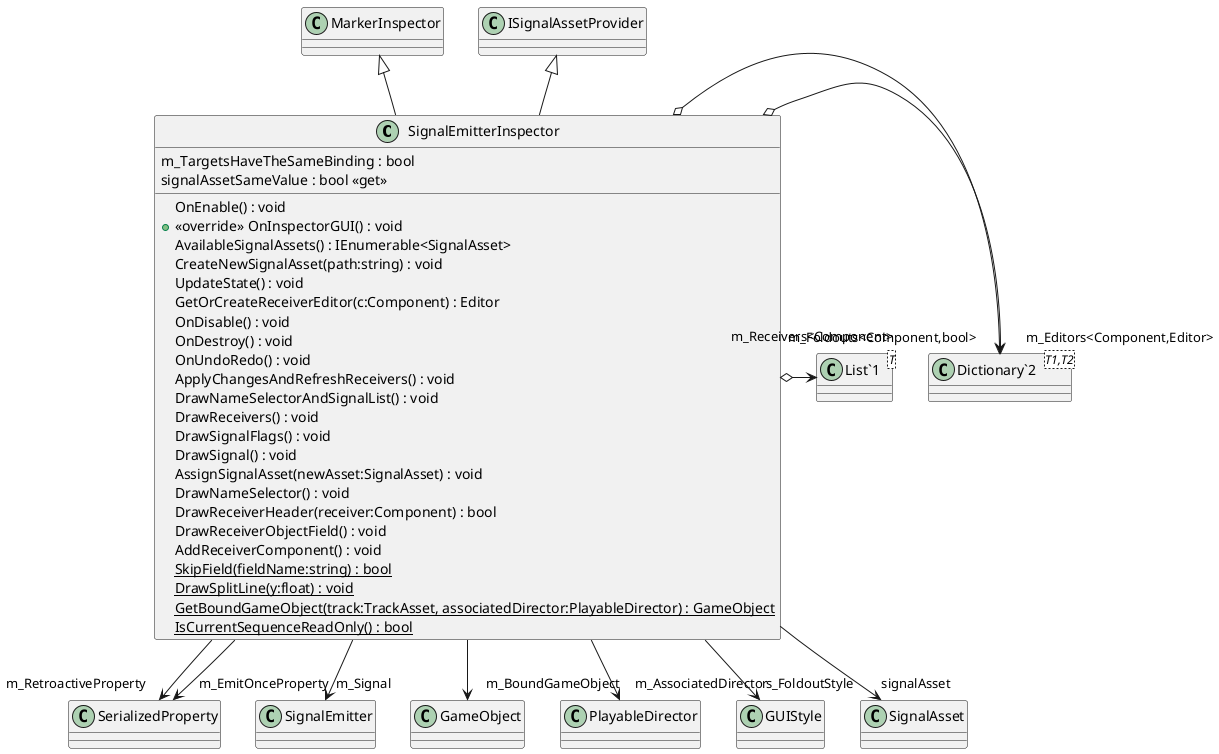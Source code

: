 @startuml
class SignalEmitterInspector {
    m_TargetsHaveTheSameBinding : bool
    signalAssetSameValue : bool <<get>>
    OnEnable() : void
    + <<override>> OnInspectorGUI() : void
    AvailableSignalAssets() : IEnumerable<SignalAsset>
    CreateNewSignalAsset(path:string) : void
    UpdateState() : void
    GetOrCreateReceiverEditor(c:Component) : Editor
    OnDisable() : void
    OnDestroy() : void
    OnUndoRedo() : void
    ApplyChangesAndRefreshReceivers() : void
    DrawNameSelectorAndSignalList() : void
    DrawReceivers() : void
    DrawSignalFlags() : void
    DrawSignal() : void
    AssignSignalAsset(newAsset:SignalAsset) : void
    DrawNameSelector() : void
    DrawReceiverHeader(receiver:Component) : bool
    DrawReceiverObjectField() : void
    AddReceiverComponent() : void
    {static} SkipField(fieldName:string) : bool
    {static} DrawSplitLine(y:float) : void
    {static} GetBoundGameObject(track:TrackAsset, associatedDirector:PlayableDirector) : GameObject
    {static} IsCurrentSequenceReadOnly() : bool
}
class "Dictionary`2"<T1,T2> {
}
class "List`1"<T> {
}
MarkerInspector <|-- SignalEmitterInspector
ISignalAssetProvider <|-- SignalEmitterInspector
SignalEmitterInspector --> "m_RetroactiveProperty" SerializedProperty
SignalEmitterInspector --> "m_EmitOnceProperty" SerializedProperty
SignalEmitterInspector --> "m_Signal" SignalEmitter
SignalEmitterInspector --> "m_BoundGameObject" GameObject
SignalEmitterInspector --> "m_AssociatedDirector" PlayableDirector
SignalEmitterInspector o-> "m_Editors<Component,Editor>" "Dictionary`2"
SignalEmitterInspector o-> "m_Foldouts<Component,bool>" "Dictionary`2"
SignalEmitterInspector o-> "m_Receivers<Component>" "List`1"
SignalEmitterInspector --> "s_FoldoutStyle" GUIStyle
SignalEmitterInspector --> "signalAsset" SignalAsset
@enduml
